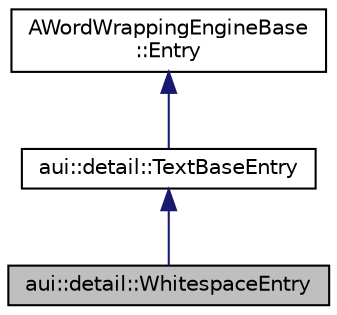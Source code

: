 digraph "aui::detail::WhitespaceEntry"
{
 // LATEX_PDF_SIZE
  edge [fontname="Helvetica",fontsize="10",labelfontname="Helvetica",labelfontsize="10"];
  node [fontname="Helvetica",fontsize="10",shape=record];
  Node1 [label="aui::detail::WhitespaceEntry",height=0.2,width=0.4,color="black", fillcolor="grey75", style="filled", fontcolor="black",tooltip=" "];
  Node2 -> Node1 [dir="back",color="midnightblue",fontsize="10",style="solid",fontname="Helvetica"];
  Node2 [label="aui::detail::TextBaseEntry",height=0.2,width=0.4,color="black", fillcolor="white", style="filled",URL="$classaui_1_1detail_1_1TextBaseEntry.html",tooltip=" "];
  Node3 -> Node2 [dir="back",color="midnightblue",fontsize="10",style="solid",fontname="Helvetica"];
  Node3 [label="AWordWrappingEngineBase\l::Entry",height=0.2,width=0.4,color="black", fillcolor="white", style="filled",URL="$classAWordWrappingEngineBase_1_1Entry.html",tooltip=" "];
}
